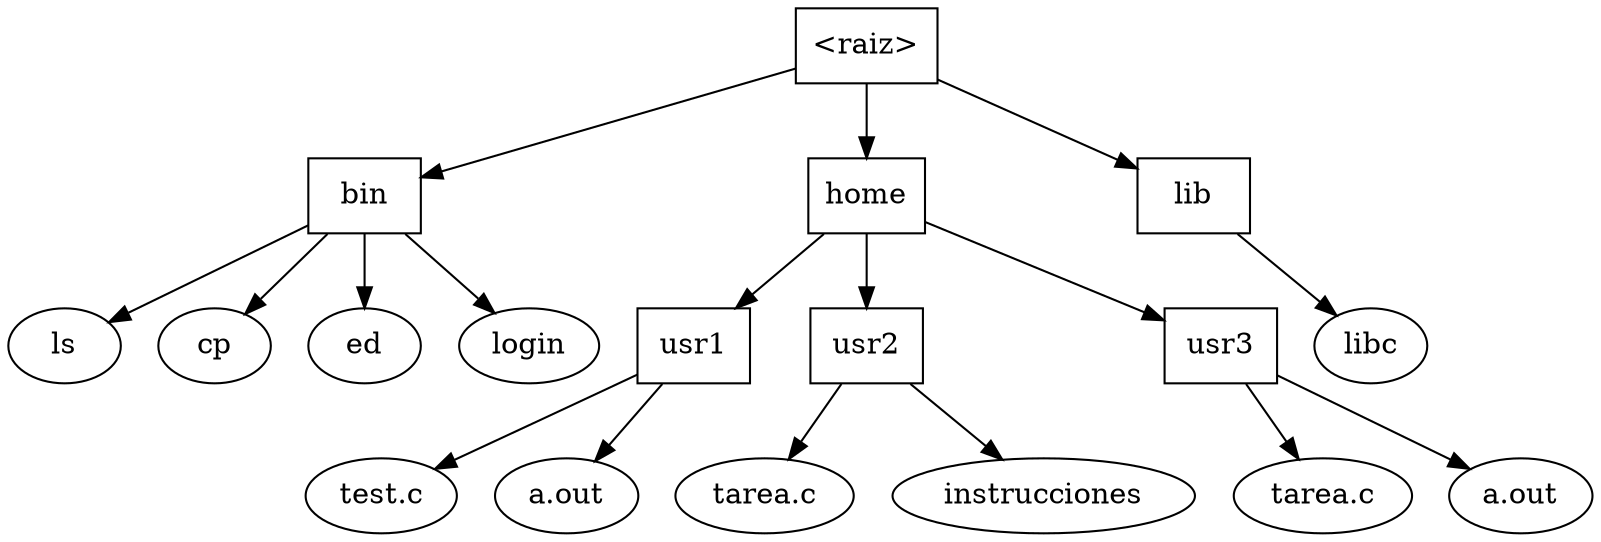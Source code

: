 #+begin_src dot :exports results :file ltxpng/directorio_arbol.png
digraph G {
  root -> bin;
  root -> home;
  root -> lib;
  
  bin -> ls;
  bin -> cp;
  bin -> ed;
  bin -> login;

  lib -> libc;

  home -> usr1;
  home -> usr2;
  home -> usr3;

  usr1 -> test_c1;
  usr1 -> a_out;
  usr2 -> tarea_c2;
  usr2 -> instrucciones;
  usr3 -> tarea_c;
  usr3 -> a_out2;
  
  root [label="<raiz>", shape=box];
  bin [shape=box];
  home [shape=box];
  lib [shape=box];
  usr1 [shape=box];
  usr2 [shape=box];
  usr3 [shape=box];
  a_out [label="a.out"];
  test_c1 [label="test.c"];
  a_out2 [label="a.out"];
  tarea_c [label="tarea.c"];
  tarea_c2 [label="tarea.c"];
}
#+end_src
